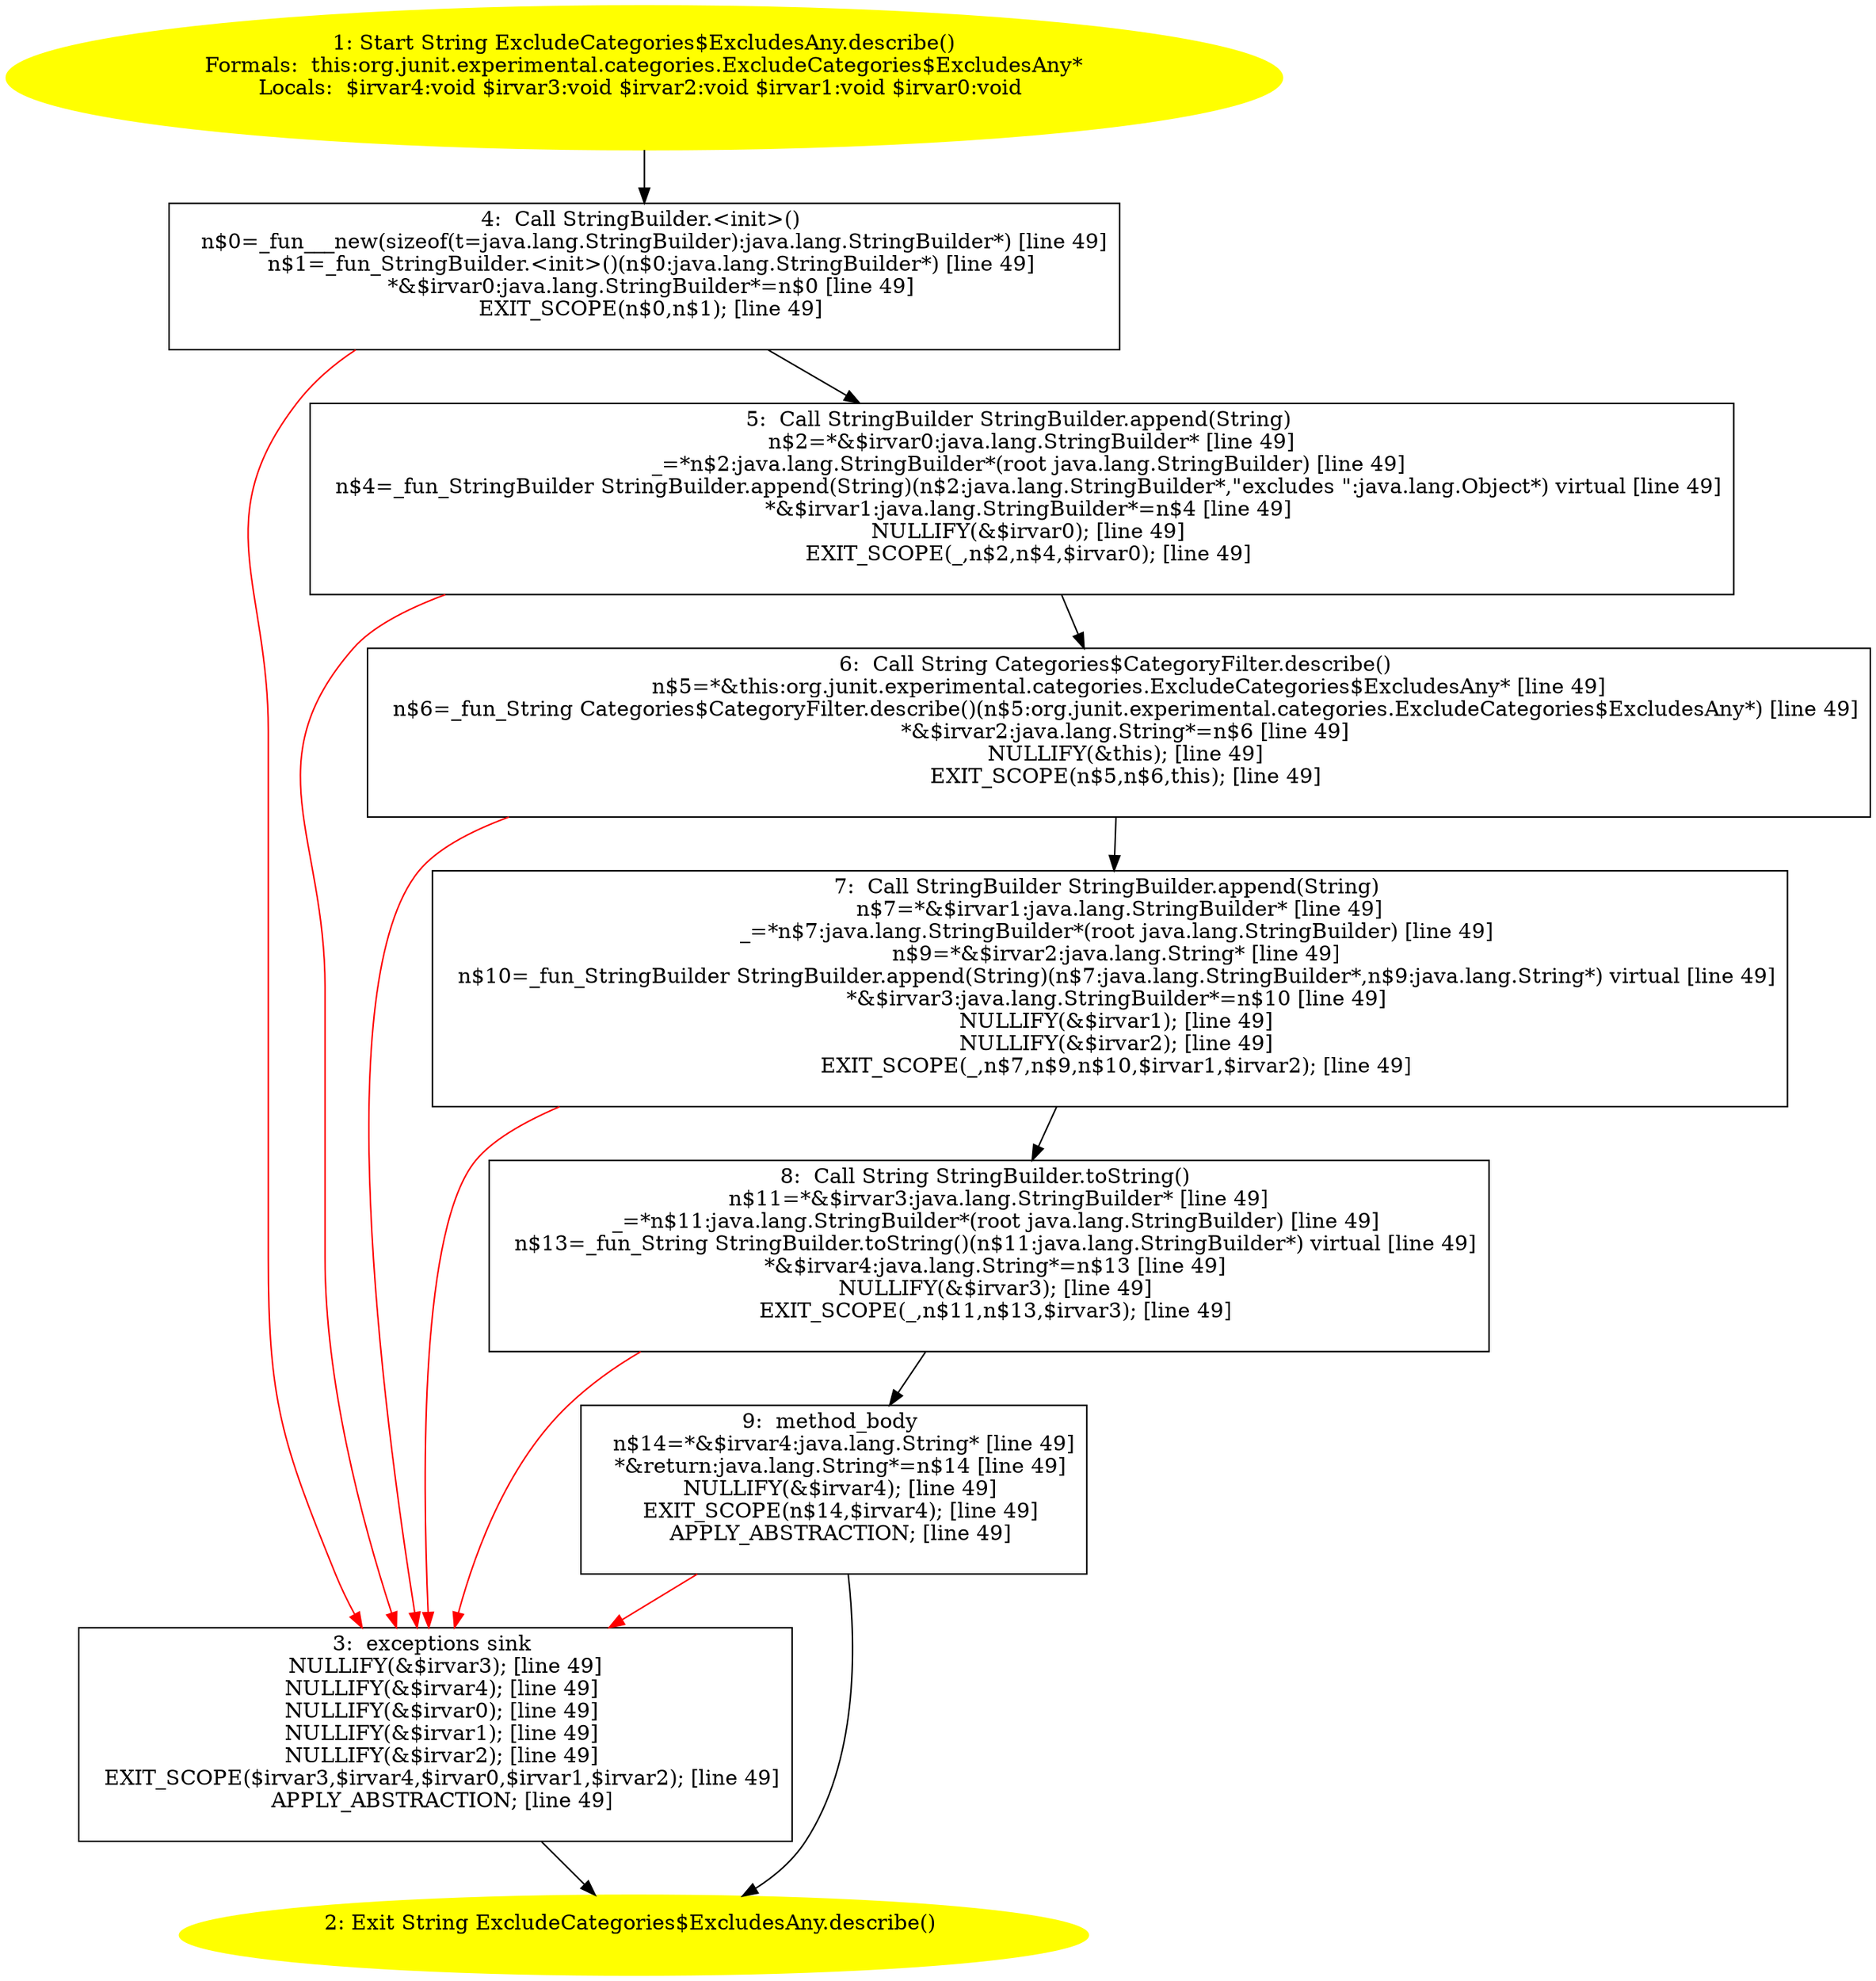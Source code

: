 /* @generated */
digraph cfg {
"org.junit.experimental.categories.ExcludeCategories$ExcludesAny.describe():java.lang.String.cc570887991b9cd6dc6973cdc72cdac1_1" [label="1: Start String ExcludeCategories$ExcludesAny.describe()\nFormals:  this:org.junit.experimental.categories.ExcludeCategories$ExcludesAny*\nLocals:  $irvar4:void $irvar3:void $irvar2:void $irvar1:void $irvar0:void \n  " color=yellow style=filled]
	

	 "org.junit.experimental.categories.ExcludeCategories$ExcludesAny.describe():java.lang.String.cc570887991b9cd6dc6973cdc72cdac1_1" -> "org.junit.experimental.categories.ExcludeCategories$ExcludesAny.describe():java.lang.String.cc570887991b9cd6dc6973cdc72cdac1_4" ;
"org.junit.experimental.categories.ExcludeCategories$ExcludesAny.describe():java.lang.String.cc570887991b9cd6dc6973cdc72cdac1_2" [label="2: Exit String ExcludeCategories$ExcludesAny.describe() \n  " color=yellow style=filled]
	

"org.junit.experimental.categories.ExcludeCategories$ExcludesAny.describe():java.lang.String.cc570887991b9cd6dc6973cdc72cdac1_3" [label="3:  exceptions sink \n   NULLIFY(&$irvar3); [line 49]\n  NULLIFY(&$irvar4); [line 49]\n  NULLIFY(&$irvar0); [line 49]\n  NULLIFY(&$irvar1); [line 49]\n  NULLIFY(&$irvar2); [line 49]\n  EXIT_SCOPE($irvar3,$irvar4,$irvar0,$irvar1,$irvar2); [line 49]\n  APPLY_ABSTRACTION; [line 49]\n " shape="box"]
	

	 "org.junit.experimental.categories.ExcludeCategories$ExcludesAny.describe():java.lang.String.cc570887991b9cd6dc6973cdc72cdac1_3" -> "org.junit.experimental.categories.ExcludeCategories$ExcludesAny.describe():java.lang.String.cc570887991b9cd6dc6973cdc72cdac1_2" ;
"org.junit.experimental.categories.ExcludeCategories$ExcludesAny.describe():java.lang.String.cc570887991b9cd6dc6973cdc72cdac1_4" [label="4:  Call StringBuilder.<init>() \n   n$0=_fun___new(sizeof(t=java.lang.StringBuilder):java.lang.StringBuilder*) [line 49]\n  n$1=_fun_StringBuilder.<init>()(n$0:java.lang.StringBuilder*) [line 49]\n  *&$irvar0:java.lang.StringBuilder*=n$0 [line 49]\n  EXIT_SCOPE(n$0,n$1); [line 49]\n " shape="box"]
	

	 "org.junit.experimental.categories.ExcludeCategories$ExcludesAny.describe():java.lang.String.cc570887991b9cd6dc6973cdc72cdac1_4" -> "org.junit.experimental.categories.ExcludeCategories$ExcludesAny.describe():java.lang.String.cc570887991b9cd6dc6973cdc72cdac1_5" ;
	 "org.junit.experimental.categories.ExcludeCategories$ExcludesAny.describe():java.lang.String.cc570887991b9cd6dc6973cdc72cdac1_4" -> "org.junit.experimental.categories.ExcludeCategories$ExcludesAny.describe():java.lang.String.cc570887991b9cd6dc6973cdc72cdac1_3" [color="red" ];
"org.junit.experimental.categories.ExcludeCategories$ExcludesAny.describe():java.lang.String.cc570887991b9cd6dc6973cdc72cdac1_5" [label="5:  Call StringBuilder StringBuilder.append(String) \n   n$2=*&$irvar0:java.lang.StringBuilder* [line 49]\n  _=*n$2:java.lang.StringBuilder*(root java.lang.StringBuilder) [line 49]\n  n$4=_fun_StringBuilder StringBuilder.append(String)(n$2:java.lang.StringBuilder*,\"excludes \":java.lang.Object*) virtual [line 49]\n  *&$irvar1:java.lang.StringBuilder*=n$4 [line 49]\n  NULLIFY(&$irvar0); [line 49]\n  EXIT_SCOPE(_,n$2,n$4,$irvar0); [line 49]\n " shape="box"]
	

	 "org.junit.experimental.categories.ExcludeCategories$ExcludesAny.describe():java.lang.String.cc570887991b9cd6dc6973cdc72cdac1_5" -> "org.junit.experimental.categories.ExcludeCategories$ExcludesAny.describe():java.lang.String.cc570887991b9cd6dc6973cdc72cdac1_6" ;
	 "org.junit.experimental.categories.ExcludeCategories$ExcludesAny.describe():java.lang.String.cc570887991b9cd6dc6973cdc72cdac1_5" -> "org.junit.experimental.categories.ExcludeCategories$ExcludesAny.describe():java.lang.String.cc570887991b9cd6dc6973cdc72cdac1_3" [color="red" ];
"org.junit.experimental.categories.ExcludeCategories$ExcludesAny.describe():java.lang.String.cc570887991b9cd6dc6973cdc72cdac1_6" [label="6:  Call String Categories$CategoryFilter.describe() \n   n$5=*&this:org.junit.experimental.categories.ExcludeCategories$ExcludesAny* [line 49]\n  n$6=_fun_String Categories$CategoryFilter.describe()(n$5:org.junit.experimental.categories.ExcludeCategories$ExcludesAny*) [line 49]\n  *&$irvar2:java.lang.String*=n$6 [line 49]\n  NULLIFY(&this); [line 49]\n  EXIT_SCOPE(n$5,n$6,this); [line 49]\n " shape="box"]
	

	 "org.junit.experimental.categories.ExcludeCategories$ExcludesAny.describe():java.lang.String.cc570887991b9cd6dc6973cdc72cdac1_6" -> "org.junit.experimental.categories.ExcludeCategories$ExcludesAny.describe():java.lang.String.cc570887991b9cd6dc6973cdc72cdac1_7" ;
	 "org.junit.experimental.categories.ExcludeCategories$ExcludesAny.describe():java.lang.String.cc570887991b9cd6dc6973cdc72cdac1_6" -> "org.junit.experimental.categories.ExcludeCategories$ExcludesAny.describe():java.lang.String.cc570887991b9cd6dc6973cdc72cdac1_3" [color="red" ];
"org.junit.experimental.categories.ExcludeCategories$ExcludesAny.describe():java.lang.String.cc570887991b9cd6dc6973cdc72cdac1_7" [label="7:  Call StringBuilder StringBuilder.append(String) \n   n$7=*&$irvar1:java.lang.StringBuilder* [line 49]\n  _=*n$7:java.lang.StringBuilder*(root java.lang.StringBuilder) [line 49]\n  n$9=*&$irvar2:java.lang.String* [line 49]\n  n$10=_fun_StringBuilder StringBuilder.append(String)(n$7:java.lang.StringBuilder*,n$9:java.lang.String*) virtual [line 49]\n  *&$irvar3:java.lang.StringBuilder*=n$10 [line 49]\n  NULLIFY(&$irvar1); [line 49]\n  NULLIFY(&$irvar2); [line 49]\n  EXIT_SCOPE(_,n$7,n$9,n$10,$irvar1,$irvar2); [line 49]\n " shape="box"]
	

	 "org.junit.experimental.categories.ExcludeCategories$ExcludesAny.describe():java.lang.String.cc570887991b9cd6dc6973cdc72cdac1_7" -> "org.junit.experimental.categories.ExcludeCategories$ExcludesAny.describe():java.lang.String.cc570887991b9cd6dc6973cdc72cdac1_8" ;
	 "org.junit.experimental.categories.ExcludeCategories$ExcludesAny.describe():java.lang.String.cc570887991b9cd6dc6973cdc72cdac1_7" -> "org.junit.experimental.categories.ExcludeCategories$ExcludesAny.describe():java.lang.String.cc570887991b9cd6dc6973cdc72cdac1_3" [color="red" ];
"org.junit.experimental.categories.ExcludeCategories$ExcludesAny.describe():java.lang.String.cc570887991b9cd6dc6973cdc72cdac1_8" [label="8:  Call String StringBuilder.toString() \n   n$11=*&$irvar3:java.lang.StringBuilder* [line 49]\n  _=*n$11:java.lang.StringBuilder*(root java.lang.StringBuilder) [line 49]\n  n$13=_fun_String StringBuilder.toString()(n$11:java.lang.StringBuilder*) virtual [line 49]\n  *&$irvar4:java.lang.String*=n$13 [line 49]\n  NULLIFY(&$irvar3); [line 49]\n  EXIT_SCOPE(_,n$11,n$13,$irvar3); [line 49]\n " shape="box"]
	

	 "org.junit.experimental.categories.ExcludeCategories$ExcludesAny.describe():java.lang.String.cc570887991b9cd6dc6973cdc72cdac1_8" -> "org.junit.experimental.categories.ExcludeCategories$ExcludesAny.describe():java.lang.String.cc570887991b9cd6dc6973cdc72cdac1_9" ;
	 "org.junit.experimental.categories.ExcludeCategories$ExcludesAny.describe():java.lang.String.cc570887991b9cd6dc6973cdc72cdac1_8" -> "org.junit.experimental.categories.ExcludeCategories$ExcludesAny.describe():java.lang.String.cc570887991b9cd6dc6973cdc72cdac1_3" [color="red" ];
"org.junit.experimental.categories.ExcludeCategories$ExcludesAny.describe():java.lang.String.cc570887991b9cd6dc6973cdc72cdac1_9" [label="9:  method_body \n   n$14=*&$irvar4:java.lang.String* [line 49]\n  *&return:java.lang.String*=n$14 [line 49]\n  NULLIFY(&$irvar4); [line 49]\n  EXIT_SCOPE(n$14,$irvar4); [line 49]\n  APPLY_ABSTRACTION; [line 49]\n " shape="box"]
	

	 "org.junit.experimental.categories.ExcludeCategories$ExcludesAny.describe():java.lang.String.cc570887991b9cd6dc6973cdc72cdac1_9" -> "org.junit.experimental.categories.ExcludeCategories$ExcludesAny.describe():java.lang.String.cc570887991b9cd6dc6973cdc72cdac1_2" ;
	 "org.junit.experimental.categories.ExcludeCategories$ExcludesAny.describe():java.lang.String.cc570887991b9cd6dc6973cdc72cdac1_9" -> "org.junit.experimental.categories.ExcludeCategories$ExcludesAny.describe():java.lang.String.cc570887991b9cd6dc6973cdc72cdac1_3" [color="red" ];
}
